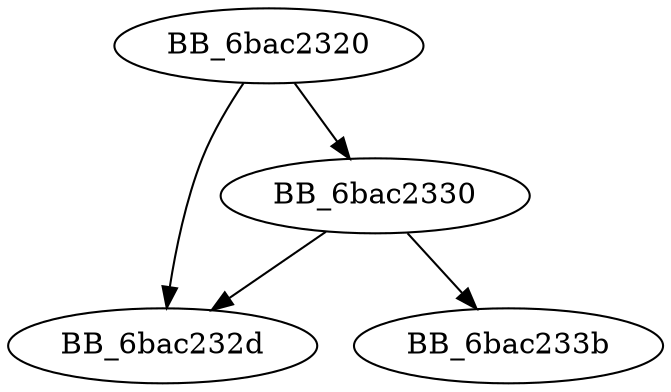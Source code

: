 DiGraph sub_6BAC2320{
BB_6bac2320->BB_6bac232d
BB_6bac2320->BB_6bac2330
BB_6bac2330->BB_6bac232d
BB_6bac2330->BB_6bac233b
}
